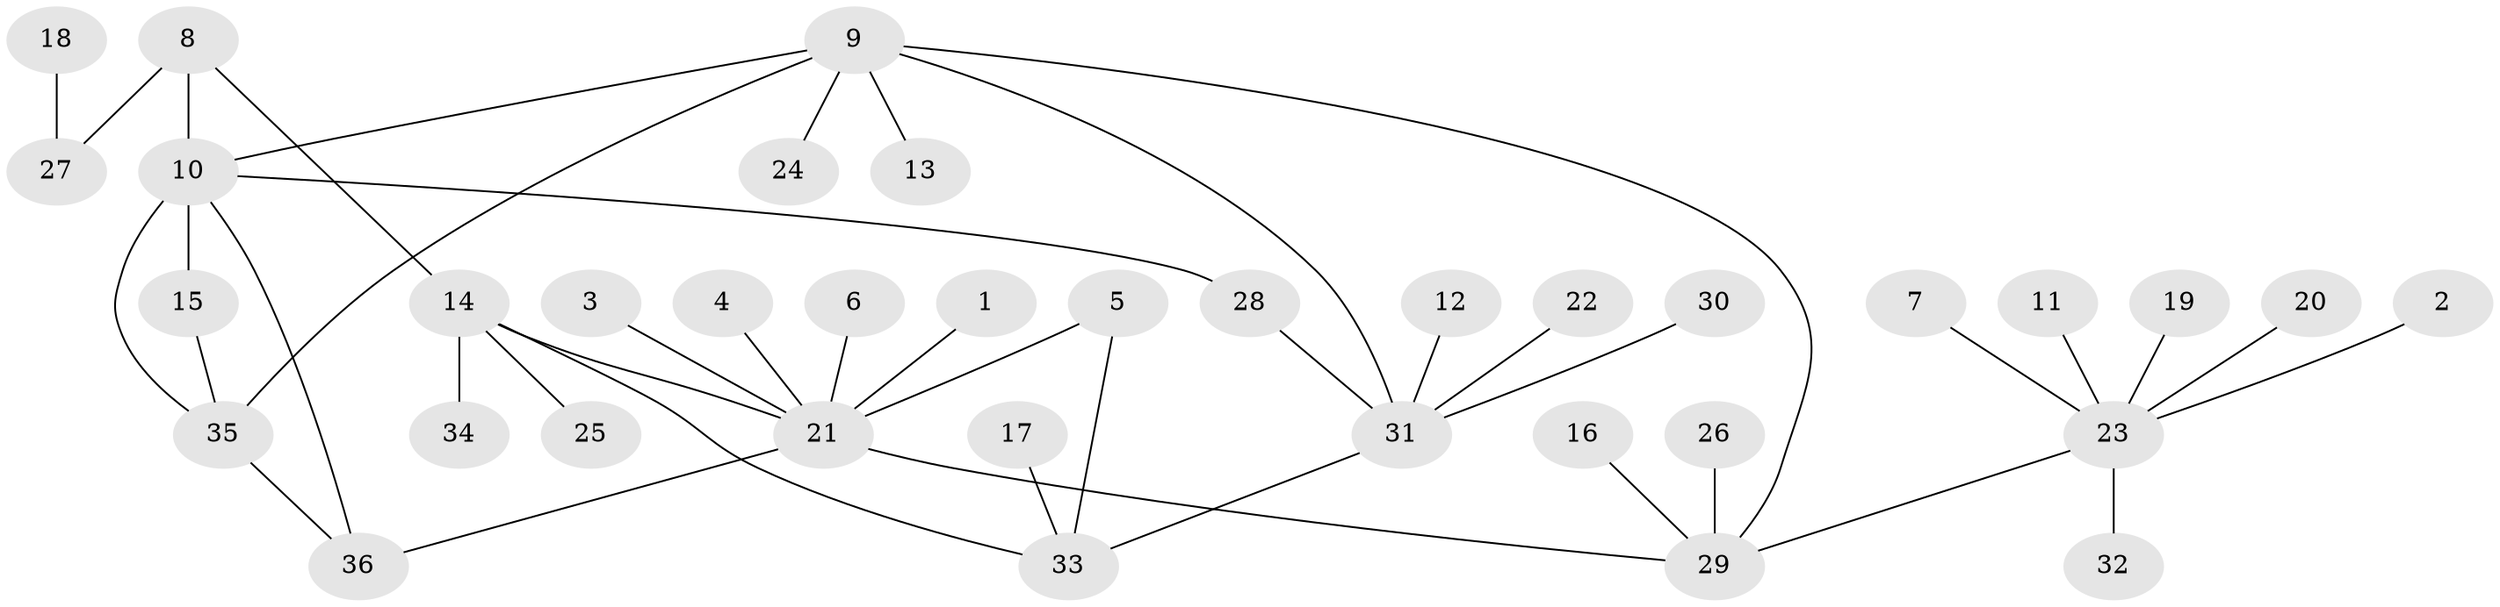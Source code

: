 // original degree distribution, {13: 0.008403361344537815, 9: 0.01680672268907563, 10: 0.025210084033613446, 6: 0.01680672268907563, 2: 0.14285714285714285, 7: 0.008403361344537815, 3: 0.07563025210084033, 5: 0.008403361344537815, 4: 0.05042016806722689, 1: 0.6386554621848739, 8: 0.008403361344537815}
// Generated by graph-tools (version 1.1) at 2025/36/03/04/25 23:36:54]
// undirected, 36 vertices, 43 edges
graph export_dot {
  node [color=gray90,style=filled];
  1;
  2;
  3;
  4;
  5;
  6;
  7;
  8;
  9;
  10;
  11;
  12;
  13;
  14;
  15;
  16;
  17;
  18;
  19;
  20;
  21;
  22;
  23;
  24;
  25;
  26;
  27;
  28;
  29;
  30;
  31;
  32;
  33;
  34;
  35;
  36;
  1 -- 21 [weight=1.0];
  2 -- 23 [weight=1.0];
  3 -- 21 [weight=1.0];
  4 -- 21 [weight=1.0];
  5 -- 21 [weight=1.0];
  5 -- 33 [weight=1.0];
  6 -- 21 [weight=1.0];
  7 -- 23 [weight=1.0];
  8 -- 10 [weight=1.0];
  8 -- 14 [weight=1.0];
  8 -- 27 [weight=1.0];
  9 -- 10 [weight=1.0];
  9 -- 13 [weight=1.0];
  9 -- 24 [weight=1.0];
  9 -- 29 [weight=1.0];
  9 -- 31 [weight=1.0];
  9 -- 35 [weight=1.0];
  10 -- 15 [weight=1.0];
  10 -- 28 [weight=1.0];
  10 -- 35 [weight=1.0];
  10 -- 36 [weight=1.0];
  11 -- 23 [weight=1.0];
  12 -- 31 [weight=1.0];
  14 -- 21 [weight=1.0];
  14 -- 25 [weight=1.0];
  14 -- 33 [weight=1.0];
  14 -- 34 [weight=1.0];
  15 -- 35 [weight=1.0];
  16 -- 29 [weight=1.0];
  17 -- 33 [weight=1.0];
  18 -- 27 [weight=1.0];
  19 -- 23 [weight=1.0];
  20 -- 23 [weight=1.0];
  21 -- 29 [weight=1.0];
  21 -- 36 [weight=1.0];
  22 -- 31 [weight=1.0];
  23 -- 29 [weight=1.0];
  23 -- 32 [weight=1.0];
  26 -- 29 [weight=1.0];
  28 -- 31 [weight=1.0];
  30 -- 31 [weight=1.0];
  31 -- 33 [weight=1.0];
  35 -- 36 [weight=1.0];
}

